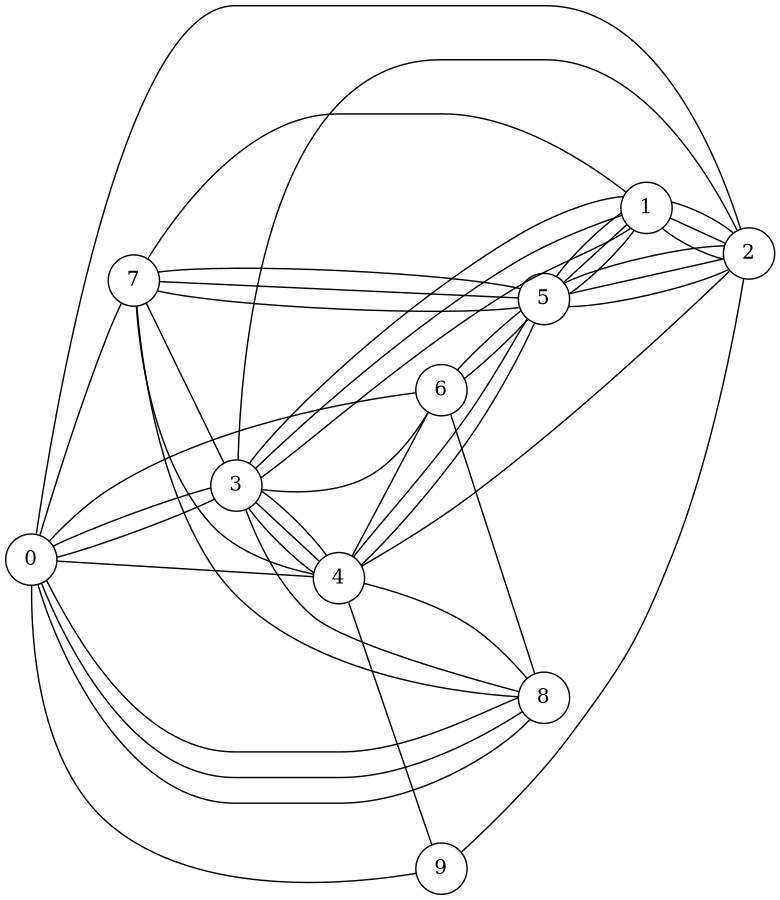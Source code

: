 graph unix {
	graph [ dpi = 300 ];
	node [shape=circle];
	size="6,6";
	rankdir="LR";

	"0" -- "7"
	"0" -- "3"
	"0" -- "2"
	"0" -- "8"
	"0" -- "4"
	"1" -- "3"
	"1" -- "2"
	"1" -- "2"
	"1" -- "3"
	"1" -- "3"
	"1" -- "5"
	"2" -- "1"
	"2" -- "4"
	"3" -- "0"
	"3" -- "2"
	"3" -- "4"
	"3" -- "4"
	"3" -- "4"
	"4" -- "8"
	"4" -- "9"
	"4" -- "5"
	"4" -- "6"
	"4" -- "5"
	"4" -- "7"
	"5" -- "7"
	"5" -- "2"
	"5" -- "1"
	"5" -- "2"
	"5" -- "6"
	"5" -- "1"
	"5" -- "2"
	"5" -- "7"
	"6" -- "8"
	"6" -- "5"
	"6" -- "0"
	"6" -- "3"
	"7" -- "5"
	"7" -- "1"
	"7" -- "3"
	"8" -- "0"
	"8" -- "0"
	"8" -- "7"
	"8" -- "3"
	"9" -- "2"
	"9" -- "0"
}
